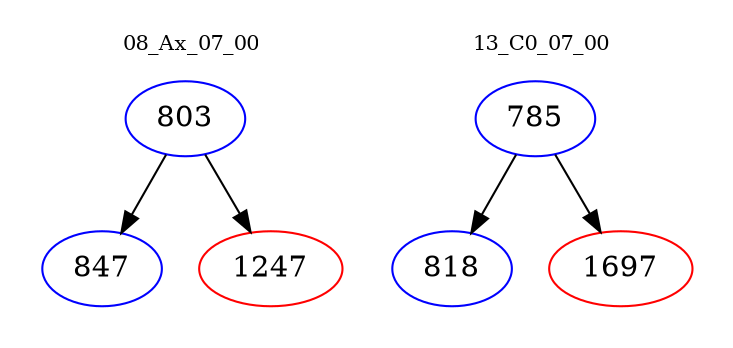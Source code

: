 digraph{
subgraph cluster_0 {
color = white
label = "08_Ax_07_00";
fontsize=10;
T0_803 [label="803", color="blue"]
T0_803 -> T0_847 [color="black"]
T0_847 [label="847", color="blue"]
T0_803 -> T0_1247 [color="black"]
T0_1247 [label="1247", color="red"]
}
subgraph cluster_1 {
color = white
label = "13_C0_07_00";
fontsize=10;
T1_785 [label="785", color="blue"]
T1_785 -> T1_818 [color="black"]
T1_818 [label="818", color="blue"]
T1_785 -> T1_1697 [color="black"]
T1_1697 [label="1697", color="red"]
}
}
